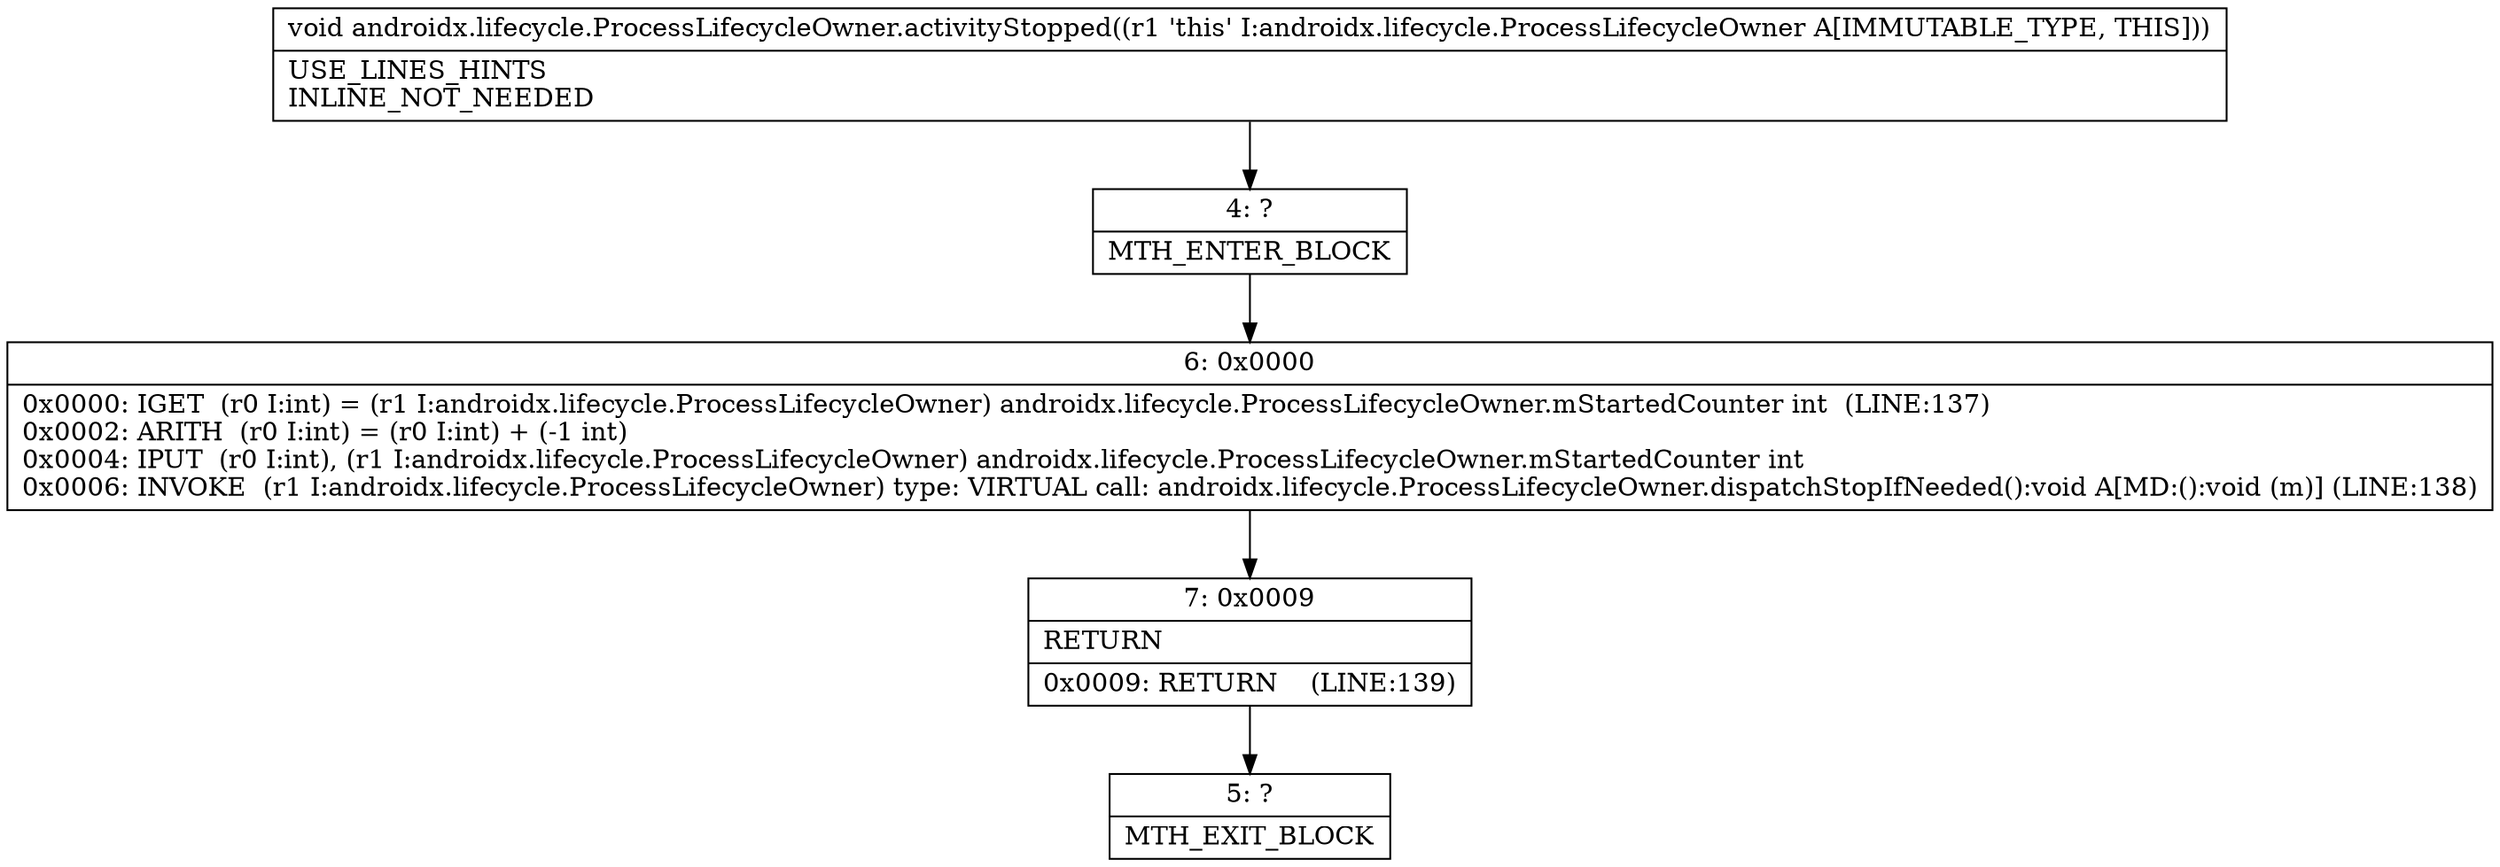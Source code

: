 digraph "CFG forandroidx.lifecycle.ProcessLifecycleOwner.activityStopped()V" {
Node_4 [shape=record,label="{4\:\ ?|MTH_ENTER_BLOCK\l}"];
Node_6 [shape=record,label="{6\:\ 0x0000|0x0000: IGET  (r0 I:int) = (r1 I:androidx.lifecycle.ProcessLifecycleOwner) androidx.lifecycle.ProcessLifecycleOwner.mStartedCounter int  (LINE:137)\l0x0002: ARITH  (r0 I:int) = (r0 I:int) + (\-1 int) \l0x0004: IPUT  (r0 I:int), (r1 I:androidx.lifecycle.ProcessLifecycleOwner) androidx.lifecycle.ProcessLifecycleOwner.mStartedCounter int \l0x0006: INVOKE  (r1 I:androidx.lifecycle.ProcessLifecycleOwner) type: VIRTUAL call: androidx.lifecycle.ProcessLifecycleOwner.dispatchStopIfNeeded():void A[MD:():void (m)] (LINE:138)\l}"];
Node_7 [shape=record,label="{7\:\ 0x0009|RETURN\l|0x0009: RETURN    (LINE:139)\l}"];
Node_5 [shape=record,label="{5\:\ ?|MTH_EXIT_BLOCK\l}"];
MethodNode[shape=record,label="{void androidx.lifecycle.ProcessLifecycleOwner.activityStopped((r1 'this' I:androidx.lifecycle.ProcessLifecycleOwner A[IMMUTABLE_TYPE, THIS]))  | USE_LINES_HINTS\lINLINE_NOT_NEEDED\l}"];
MethodNode -> Node_4;Node_4 -> Node_6;
Node_6 -> Node_7;
Node_7 -> Node_5;
}

